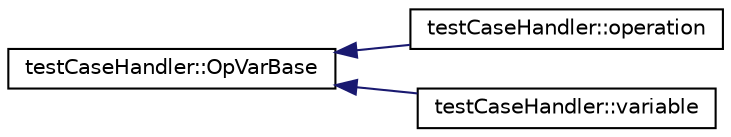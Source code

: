 digraph "Graphical Class Hierarchy"
{
 // INTERACTIVE_SVG=YES
 // LATEX_PDF_SIZE
  edge [fontname="Helvetica",fontsize="10",labelfontname="Helvetica",labelfontsize="10"];
  node [fontname="Helvetica",fontsize="10",shape=record];
  rankdir="LR";
  Node0 [label="testCaseHandler::OpVarBase",height=0.2,width=0.4,color="black", fillcolor="white", style="filled",URL="$db/d66/classtestCaseHandler_1_1OpVarBase.html",tooltip=" "];
  Node0 -> Node1 [dir="back",color="midnightblue",fontsize="10",style="solid",fontname="Helvetica"];
  Node1 [label="testCaseHandler::operation",height=0.2,width=0.4,color="black", fillcolor="white", style="filled",URL="$db/df1/classtestCaseHandler_1_1operation.html",tooltip=" "];
  Node0 -> Node2 [dir="back",color="midnightblue",fontsize="10",style="solid",fontname="Helvetica"];
  Node2 [label="testCaseHandler::variable",height=0.2,width=0.4,color="black", fillcolor="white", style="filled",URL="$de/dfd/classtestCaseHandler_1_1variable.html",tooltip=" "];
}
